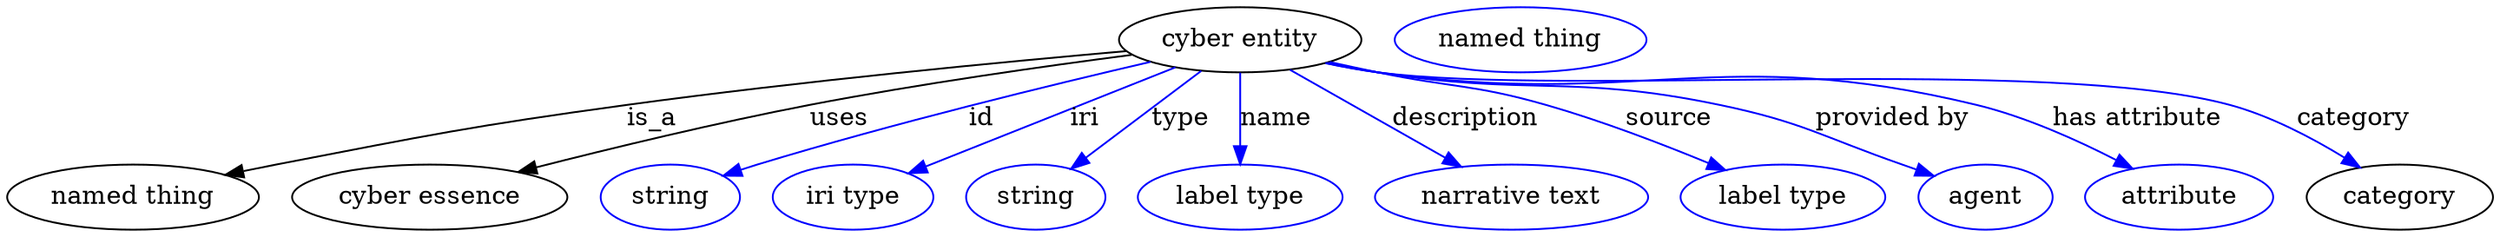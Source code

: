 digraph {
	graph [bb="0,0,1371.9,123"];
	node [label="\N"];
	"cyber entity"	[height=0.5,
		label="cyber entity",
		pos="680.54,105",
		width=1.8596];
	"named thing"	[height=0.5,
		pos="69.544,18",
		width=1.9318];
	"cyber entity" -> "named thing"	[label=is_a,
		lp="355.54,61.5",
		pos="e,120.47,30.293 617.6,98.762 549.43,92.795 437.53,82.147 341.54,69 255.33,57.192 233.99,52.491 148.54,36 142.72,34.876 136.66,33.659 \
130.61,32.412"];
	"cyber essence"	[height=0.5,
		pos="233.54,18",
		width=2.1123];
	"cyber entity" -> "cyber essence"	[label=uses,
		lp="459.04,61.5",
		pos="e,282.26,31.953 620.63,96.687 572.35,90.435 502.83,80.62 442.54,69 391.33,59.129 333.73,45.129 291.99,34.453"];
	id	[color=blue,
		height=0.5,
		label=string,
		pos="365.54,18",
		width=1.0652];
	"cyber entity" -> id	[color=blue,
		label=id,
		lp="537.54,61.5",
		pos="e,394.59,29.766 630.96,92.799 577.07,80.294 488.61,58.799 413.54,36 410.46,35.062 407.27,34.046 404.09,32.993",
		style=solid];
	iri	[color=blue,
		height=0.5,
		label="iri type",
		pos="466.54,18",
		width=1.2277];
	"cyber entity" -> iri	[color=blue,
		label=iri,
		lp="594.54,61.5",
		pos="e,497.27,31.204 644.73,89.773 606.58,74.623 546.35,50.7 506.65,34.929",
		style=solid];
	type	[color=blue,
		height=0.5,
		label=string,
		pos="567.54,18",
		width=1.0652];
	"cyber entity" -> type	[color=blue,
		label=type,
		lp="647.54,61.5",
		pos="e,587.1,33.707 659.02,87.812 640.87,74.156 614.77,54.526 595.09,39.724",
		style=solid];
	name	[color=blue,
		height=0.5,
		label="label type",
		pos="680.54,18",
		width=1.5707];
	"cyber entity" -> name	[color=blue,
		label=name,
		lp="700.54,61.5",
		pos="e,680.54,36.175 680.54,86.799 680.54,75.163 680.54,59.548 680.54,46.237",
		style=solid];
	description	[color=blue,
		height=0.5,
		label="narrative text",
		pos="830.54,18",
		width=2.0943];
	"cyber entity" -> description	[color=blue,
		label=description,
		lp="805.04,61.5",
		pos="e,802.7,34.779 708.06,88.41 732.12,74.776 767.25,54.867 793.73,39.863",
		style=solid];
	source	[color=blue,
		height=0.5,
		label="label type",
		pos="980.54,18",
		width=1.5707];
	"cyber entity" -> source	[color=blue,
		label=source,
		lp="917.54,61.5",
		pos="e,948.77,32.929 729.71,92.606 738.31,90.685 747.18,88.748 755.54,87 797.18,78.297 808.63,80.629 849.54,69 880.27,60.266 913.92,47.347 \
939.42,36.829",
		style=solid];
	"provided by"	[color=blue,
		height=0.5,
		label=agent,
		pos="1092.5,18",
		width=1.0291];
	"cyber entity" -> "provided by"	[color=blue,
		label="provided by",
		lp="1041,61.5",
		pos="e,1063.9,29.78 727.98,92.282 737.09,90.306 746.58,88.435 755.54,87 839.3,73.597 862.5,86.278 945.54,69 991.78,59.381 1001.9,51.521 \
1046.5,36 1049.1,35.112 1051.7,34.184 1054.4,33.238",
		style=solid];
	"has attribute"	[color=blue,
		height=0.5,
		label=attribute,
		pos="1199.5,18",
		width=1.4443];
	"cyber entity" -> "has attribute"	[color=blue,
		label="has attribute",
		lp="1176.5,61.5",
		pos="e,1173.8,33.761 727.53,92.076 736.77,90.093 746.42,88.272 755.54,87 901.9,66.594 943.9,103.7 1087.5,69 1114.6,62.467 1143.2,49.577 \
1164.7,38.522",
		style=solid];
	category	[height=0.5,
		pos="1320.5,18",
		width=1.4263];
	"cyber entity" -> category	[color=blue,
		label=category,
		lp="1296,61.5",
		pos="e,1298.8,34.384 727.11,92.044 736.47,90.038 746.28,88.216 755.54,87 859.62,73.34 1126.3,96.563 1227.5,69 1249.8,62.933 1272.7,50.721 \
1290.2,39.886",
		style=solid];
	"named thing_category"	[color=blue,
		height=0.5,
		label="named thing",
		pos="834.54,105",
		width=1.9318];
}
